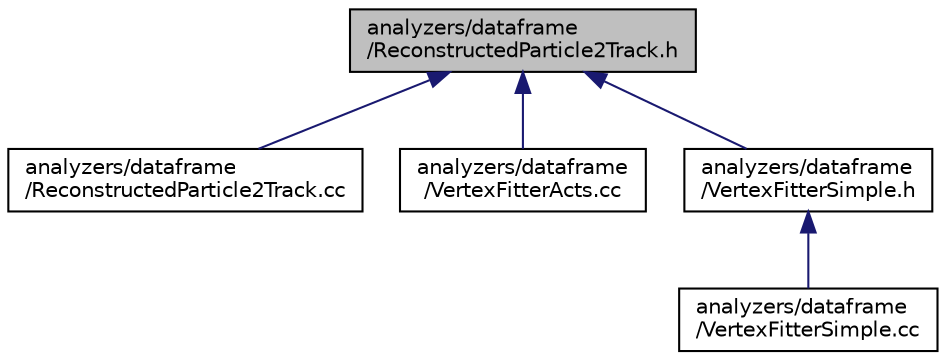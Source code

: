 digraph "analyzers/dataframe/ReconstructedParticle2Track.h"
{
 // LATEX_PDF_SIZE
  edge [fontname="Helvetica",fontsize="10",labelfontname="Helvetica",labelfontsize="10"];
  node [fontname="Helvetica",fontsize="10",shape=record];
  Node1 [label="analyzers/dataframe\l/ReconstructedParticle2Track.h",height=0.2,width=0.4,color="black", fillcolor="grey75", style="filled", fontcolor="black",tooltip=" "];
  Node1 -> Node2 [dir="back",color="midnightblue",fontsize="10",style="solid",fontname="Helvetica"];
  Node2 [label="analyzers/dataframe\l/ReconstructedParticle2Track.cc",height=0.2,width=0.4,color="black", fillcolor="white", style="filled",URL="$_reconstructed_particle2_track_8cc.html",tooltip=" "];
  Node1 -> Node3 [dir="back",color="midnightblue",fontsize="10",style="solid",fontname="Helvetica"];
  Node3 [label="analyzers/dataframe\l/VertexFitterActs.cc",height=0.2,width=0.4,color="black", fillcolor="white", style="filled",URL="$_vertex_fitter_acts_8cc.html",tooltip=" "];
  Node1 -> Node4 [dir="back",color="midnightblue",fontsize="10",style="solid",fontname="Helvetica"];
  Node4 [label="analyzers/dataframe\l/VertexFitterSimple.h",height=0.2,width=0.4,color="black", fillcolor="white", style="filled",URL="$_vertex_fitter_simple_8h.html",tooltip=" "];
  Node4 -> Node5 [dir="back",color="midnightblue",fontsize="10",style="solid",fontname="Helvetica"];
  Node5 [label="analyzers/dataframe\l/VertexFitterSimple.cc",height=0.2,width=0.4,color="black", fillcolor="white", style="filled",URL="$_vertex_fitter_simple_8cc.html",tooltip=" "];
}
